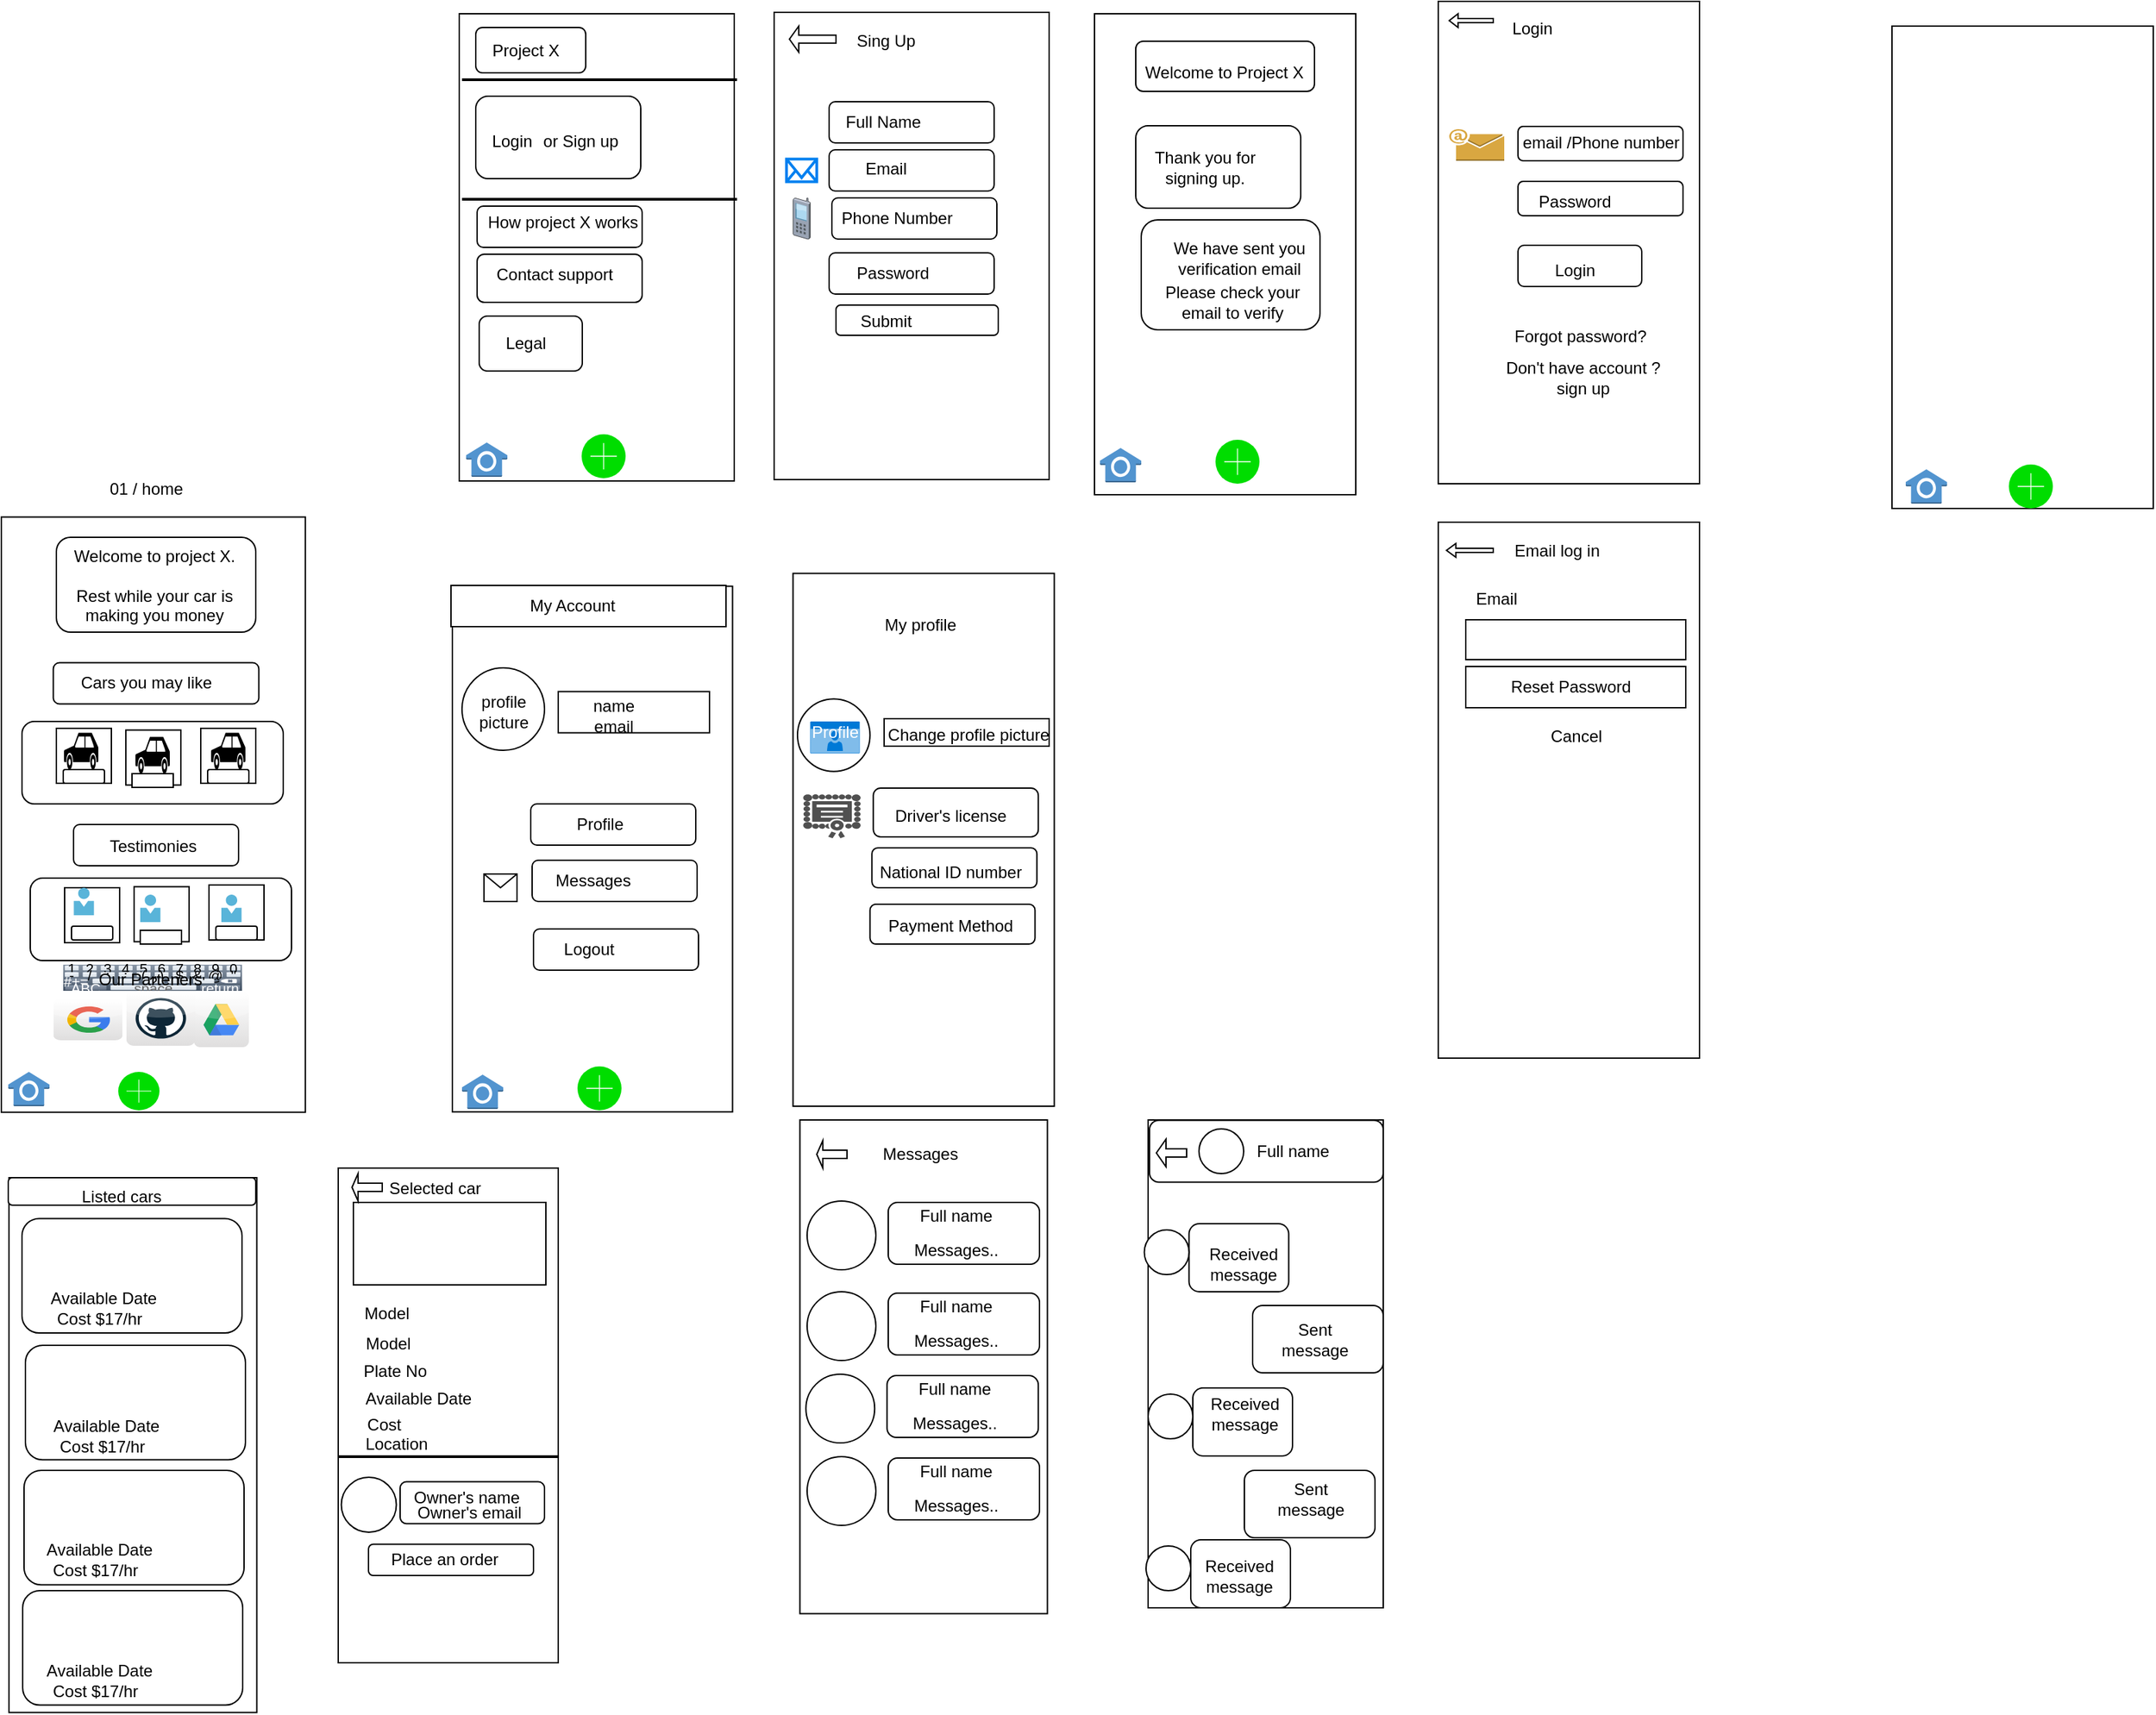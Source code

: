 <mxfile version="14.1.3" type="github" pages="2">
  <diagram id="MiHdG6kOTSJydrFhY64F" name="Page-1">
    <mxGraphModel dx="868" dy="1555" grid="1" gridSize="10" guides="1" tooltips="1" connect="1" arrows="1" fold="1" page="1" pageScale="1" pageWidth="850" pageHeight="1100" math="0" shadow="0">
      <root>
        <mxCell id="0" />
        <mxCell id="1" parent="0" />
        <mxCell id="eK57lRm6cOHZw8kiaRh1-2" value="" style="rounded=0;whiteSpace=wrap;html=1;rotation=90;" parent="1" vertex="1">
          <mxGeometry x="-71.02" y="112.26" width="433.12" height="221.1" as="geometry" />
        </mxCell>
        <mxCell id="eK57lRm6cOHZw8kiaRh1-9" value="" style="rounded=0;whiteSpace=wrap;html=1;rotation=90;" parent="1" vertex="1">
          <mxGeometry x="273.63" y="146" width="382.5" height="203.75" as="geometry" />
        </mxCell>
        <mxCell id="eK57lRm6cOHZw8kiaRh1-11" value="" style="ellipse;whiteSpace=wrap;html=1;aspect=fixed;" parent="1" vertex="1">
          <mxGeometry x="370" y="116" width="60" height="60" as="geometry" />
        </mxCell>
        <mxCell id="eK57lRm6cOHZw8kiaRh1-12" value="" style="rounded=0;whiteSpace=wrap;html=1;" parent="1" vertex="1">
          <mxGeometry x="440" y="133.26" width="110" height="30" as="geometry" />
        </mxCell>
        <mxCell id="eK57lRm6cOHZw8kiaRh1-14" value="&lt;div&gt;name&lt;/div&gt;&lt;div&gt;email&lt;br&gt;&lt;/div&gt;" style="text;html=1;resizable=0;autosize=1;align=center;verticalAlign=middle;points=[];fillColor=none;strokeColor=none;rounded=0;" parent="1" vertex="1">
          <mxGeometry x="455" y="136.26" width="50" height="30" as="geometry" />
        </mxCell>
        <mxCell id="eK57lRm6cOHZw8kiaRh1-15" value="&lt;div&gt;profile&lt;/div&gt;&lt;div&gt;picture&lt;br&gt;&lt;/div&gt;" style="text;html=1;resizable=0;autosize=1;align=center;verticalAlign=middle;points=[];fillColor=none;strokeColor=none;rounded=0;" parent="1" vertex="1">
          <mxGeometry x="375" y="133.26" width="50" height="30" as="geometry" />
        </mxCell>
        <mxCell id="eK57lRm6cOHZw8kiaRh1-19" value="" style="html=1;verticalLabelPosition=bottom;labelBackgroundColor=#ffffff;verticalAlign=top;shadow=0;dashed=0;strokeWidth=2;shape=mxgraph.ios7.misc.add;fillColor=#00dd00;strokeColor=#ffffff;" parent="1" vertex="1">
          <mxGeometry x="454" y="406" width="32" height="32" as="geometry" />
        </mxCell>
        <mxCell id="eK57lRm6cOHZw8kiaRh1-22" value="" style="shape=image;html=1;verticalAlign=top;verticalLabelPosition=bottom;labelBackgroundColor=#ffffff;imageAspect=0;aspect=fixed;image=https://cdn4.iconfinder.com/data/icons/music-ui-solid-24px/24/user_account_profile-2-128.png" parent="1" vertex="1">
          <mxGeometry x="529" y="405" width="32" height="32" as="geometry" />
        </mxCell>
        <mxCell id="eK57lRm6cOHZw8kiaRh1-23" value="" style="shape=image;html=1;verticalAlign=top;verticalLabelPosition=bottom;labelBackgroundColor=#ffffff;imageAspect=0;aspect=fixed;image=https://cdn0.iconfinder.com/data/icons/google-material-design-3-0/48/ic_account_circle_48px-128.png" parent="1" vertex="1">
          <mxGeometry x="380" y="211" width="33" height="33" as="geometry" />
        </mxCell>
        <mxCell id="eK57lRm6cOHZw8kiaRh1-24" value="" style="rounded=1;whiteSpace=wrap;html=1;" parent="1" vertex="1">
          <mxGeometry x="420" y="215" width="120" height="30" as="geometry" />
        </mxCell>
        <mxCell id="eK57lRm6cOHZw8kiaRh1-25" value="" style="shape=message;html=1;whiteSpace=wrap;html=1;outlineConnect=0;" parent="1" vertex="1">
          <mxGeometry x="386" y="266" width="24" height="20" as="geometry" />
        </mxCell>
        <mxCell id="eK57lRm6cOHZw8kiaRh1-27" value="" style="rounded=1;whiteSpace=wrap;html=1;" parent="1" vertex="1">
          <mxGeometry x="421" y="256" width="120" height="30" as="geometry" />
        </mxCell>
        <mxCell id="eK57lRm6cOHZw8kiaRh1-28" value="" style="shape=image;html=1;verticalAlign=top;verticalLabelPosition=bottom;labelBackgroundColor=#ffffff;imageAspect=0;aspect=fixed;image=https://cdn3.iconfinder.com/data/icons/UltimateGnome/128x128/apps/gnome-session-logout.png" parent="1" vertex="1">
          <mxGeometry x="386" y="306" width="30" height="30" as="geometry" />
        </mxCell>
        <mxCell id="eK57lRm6cOHZw8kiaRh1-29" value="" style="rounded=1;whiteSpace=wrap;html=1;" parent="1" vertex="1">
          <mxGeometry x="422" y="306" width="120" height="30" as="geometry" />
        </mxCell>
        <mxCell id="eK57lRm6cOHZw8kiaRh1-30" value="" style="rounded=0;whiteSpace=wrap;html=1;" parent="1" vertex="1">
          <mxGeometry x="362" y="56" width="200" height="30" as="geometry" />
        </mxCell>
        <mxCell id="eK57lRm6cOHZw8kiaRh1-31" value="My Account" style="text;html=1;resizable=0;autosize=1;align=center;verticalAlign=middle;points=[];fillColor=none;strokeColor=none;rounded=0;" parent="1" vertex="1">
          <mxGeometry x="410" y="61" width="80" height="20" as="geometry" />
        </mxCell>
        <mxCell id="eK57lRm6cOHZw8kiaRh1-32" value="Profile" style="text;html=1;resizable=0;autosize=1;align=center;verticalAlign=middle;points=[];fillColor=none;strokeColor=none;rounded=0;" parent="1" vertex="1">
          <mxGeometry x="445" y="220" width="50" height="20" as="geometry" />
        </mxCell>
        <mxCell id="eK57lRm6cOHZw8kiaRh1-33" value="Messages" style="text;html=1;resizable=0;autosize=1;align=center;verticalAlign=middle;points=[];fillColor=none;strokeColor=none;rounded=0;" parent="1" vertex="1">
          <mxGeometry x="430" y="261" width="70" height="20" as="geometry" />
        </mxCell>
        <mxCell id="eK57lRm6cOHZw8kiaRh1-34" value="Logout" style="text;html=1;resizable=0;autosize=1;align=center;verticalAlign=middle;points=[];fillColor=none;strokeColor=none;rounded=0;" parent="1" vertex="1">
          <mxGeometry x="437" y="311" width="50" height="20" as="geometry" />
        </mxCell>
        <mxCell id="eK57lRm6cOHZw8kiaRh1-35" value="" style="outlineConnect=0;dashed=0;verticalLabelPosition=bottom;verticalAlign=top;align=center;html=1;shape=mxgraph.aws3.alexa_smart_home_skill;fillColor=#5294CF;gradientColor=none;" parent="1" vertex="1">
          <mxGeometry x="40" y="410" width="30" height="25" as="geometry" />
        </mxCell>
        <mxCell id="eK57lRm6cOHZw8kiaRh1-36" value="" style="html=1;verticalLabelPosition=bottom;labelBackgroundColor=#ffffff;verticalAlign=top;shadow=0;dashed=0;strokeWidth=2;shape=mxgraph.ios7.misc.add;fillColor=#00dd00;strokeColor=#ffffff;" parent="1" vertex="1">
          <mxGeometry x="120" y="410" width="30" height="28" as="geometry" />
        </mxCell>
        <mxCell id="eK57lRm6cOHZw8kiaRh1-37" value="" style="shape=image;html=1;verticalAlign=top;verticalLabelPosition=bottom;labelBackgroundColor=#ffffff;imageAspect=0;aspect=fixed;image=https://cdn4.iconfinder.com/data/icons/music-ui-solid-24px/24/user_account_profile-2-128.png" parent="1" vertex="1">
          <mxGeometry x="210" y="410" width="30" height="30" as="geometry" />
        </mxCell>
        <mxCell id="eK57lRm6cOHZw8kiaRh1-39" value="" style="rounded=1;whiteSpace=wrap;html=1;" parent="1" vertex="1">
          <mxGeometry x="75" y="21" width="145" height="69" as="geometry" />
        </mxCell>
        <mxCell id="eK57lRm6cOHZw8kiaRh1-40" value="&lt;div&gt;Welcome to project X.&lt;/div&gt;&lt;div&gt;&lt;br&gt;&lt;/div&gt;&lt;div&gt;Rest while your car is &lt;br&gt;&lt;/div&gt;&lt;div&gt;making you money&lt;br&gt;&lt;/div&gt;" style="text;html=1;resizable=0;autosize=1;align=center;verticalAlign=middle;points=[];fillColor=none;strokeColor=none;rounded=0;" parent="1" vertex="1">
          <mxGeometry x="80.54" y="25.5" width="130" height="60" as="geometry" />
        </mxCell>
        <mxCell id="eK57lRm6cOHZw8kiaRh1-41" value="" style="rounded=1;whiteSpace=wrap;html=1;" parent="1" vertex="1">
          <mxGeometry x="72.77" y="112.26" width="149.46" height="30" as="geometry" />
        </mxCell>
        <mxCell id="eK57lRm6cOHZw8kiaRh1-42" value="Cars you may like" style="text;html=1;resizable=0;autosize=1;align=center;verticalAlign=middle;points=[];fillColor=none;strokeColor=none;rounded=0;" parent="1" vertex="1">
          <mxGeometry x="85" y="117.26" width="110" height="20" as="geometry" />
        </mxCell>
        <mxCell id="eK57lRm6cOHZw8kiaRh1-48" value="" style="rounded=1;whiteSpace=wrap;html=1;" parent="1" vertex="1">
          <mxGeometry x="50" y="155" width="190" height="60" as="geometry" />
        </mxCell>
        <mxCell id="eK57lRm6cOHZw8kiaRh1-50" value="" style="whiteSpace=wrap;html=1;aspect=fixed;" parent="1" vertex="1">
          <mxGeometry x="75" y="160" width="40" height="40" as="geometry" />
        </mxCell>
        <mxCell id="eK57lRm6cOHZw8kiaRh1-51" value="" style="whiteSpace=wrap;html=1;aspect=fixed;" parent="1" vertex="1">
          <mxGeometry x="180" y="160" width="40" height="40" as="geometry" />
        </mxCell>
        <mxCell id="eK57lRm6cOHZw8kiaRh1-52" value="" style="whiteSpace=wrap;html=1;aspect=fixed;" parent="1" vertex="1">
          <mxGeometry x="125.54" y="161.26" width="40" height="40" as="geometry" />
        </mxCell>
        <mxCell id="eK57lRm6cOHZw8kiaRh1-53" value="" style="rounded=1;whiteSpace=wrap;html=1;" parent="1" vertex="1">
          <mxGeometry x="87.5" y="230" width="120" height="30" as="geometry" />
        </mxCell>
        <mxCell id="eK57lRm6cOHZw8kiaRh1-54" value="Testimonies" style="text;html=1;resizable=0;autosize=1;align=center;verticalAlign=middle;points=[];fillColor=none;strokeColor=none;rounded=0;" parent="1" vertex="1">
          <mxGeometry x="105" y="236" width="80" height="20" as="geometry" />
        </mxCell>
        <mxCell id="eK57lRm6cOHZw8kiaRh1-55" value="" style="shape=mxgraph.signs.transportation.car_3;html=1;pointerEvents=1;fillColor=#000000;strokeColor=none;verticalLabelPosition=bottom;verticalAlign=top;align=center;" parent="1" vertex="1">
          <mxGeometry x="80.54" y="163.26" width="25" height="26.74" as="geometry" />
        </mxCell>
        <mxCell id="eK57lRm6cOHZw8kiaRh1-56" value="" style="shape=mxgraph.signs.transportation.car_3;html=1;pointerEvents=1;fillColor=#000000;strokeColor=none;verticalLabelPosition=bottom;verticalAlign=top;align=center;" parent="1" vertex="1">
          <mxGeometry x="132.5" y="166.26" width="25" height="26.74" as="geometry" />
        </mxCell>
        <mxCell id="eK57lRm6cOHZw8kiaRh1-57" value="" style="shape=mxgraph.signs.transportation.car_3;html=1;pointerEvents=1;fillColor=#000000;strokeColor=none;verticalLabelPosition=bottom;verticalAlign=top;align=center;" parent="1" vertex="1">
          <mxGeometry x="187.5" y="163.26" width="25" height="26.74" as="geometry" />
        </mxCell>
        <mxCell id="eK57lRm6cOHZw8kiaRh1-58" value="" style="rounded=1;whiteSpace=wrap;html=1;" parent="1" vertex="1">
          <mxGeometry x="80" y="190" width="30" height="10" as="geometry" />
        </mxCell>
        <mxCell id="eK57lRm6cOHZw8kiaRh1-59" value="" style="rounded=1;whiteSpace=wrap;html=1;arcSize=0;" parent="1" vertex="1">
          <mxGeometry x="130" y="193" width="30" height="10" as="geometry" />
        </mxCell>
        <mxCell id="eK57lRm6cOHZw8kiaRh1-60" value="" style="rounded=1;whiteSpace=wrap;html=1;" parent="1" vertex="1">
          <mxGeometry x="185" y="190" width="30" height="10" as="geometry" />
        </mxCell>
        <mxCell id="eK57lRm6cOHZw8kiaRh1-61" value="" style="rounded=1;whiteSpace=wrap;html=1;" parent="1" vertex="1">
          <mxGeometry x="56" y="269" width="190" height="60" as="geometry" />
        </mxCell>
        <mxCell id="eK57lRm6cOHZw8kiaRh1-62" value="" style="whiteSpace=wrap;html=1;aspect=fixed;" parent="1" vertex="1">
          <mxGeometry x="81" y="276" width="40" height="40" as="geometry" />
        </mxCell>
        <mxCell id="eK57lRm6cOHZw8kiaRh1-63" value="" style="whiteSpace=wrap;html=1;aspect=fixed;" parent="1" vertex="1">
          <mxGeometry x="186" y="274" width="40" height="40" as="geometry" />
        </mxCell>
        <mxCell id="eK57lRm6cOHZw8kiaRh1-64" value="" style="whiteSpace=wrap;html=1;aspect=fixed;" parent="1" vertex="1">
          <mxGeometry x="131.54" y="275.26" width="40" height="40" as="geometry" />
        </mxCell>
        <mxCell id="eK57lRm6cOHZw8kiaRh1-68" value="" style="rounded=1;whiteSpace=wrap;html=1;" parent="1" vertex="1">
          <mxGeometry x="86" y="304" width="30" height="10" as="geometry" />
        </mxCell>
        <mxCell id="eK57lRm6cOHZw8kiaRh1-69" value="" style="rounded=1;whiteSpace=wrap;html=1;arcSize=0;" parent="1" vertex="1">
          <mxGeometry x="136" y="307" width="30" height="10" as="geometry" />
        </mxCell>
        <mxCell id="eK57lRm6cOHZw8kiaRh1-70" value="" style="rounded=1;whiteSpace=wrap;html=1;" parent="1" vertex="1">
          <mxGeometry x="191" y="304" width="30" height="10" as="geometry" />
        </mxCell>
        <mxCell id="eK57lRm6cOHZw8kiaRh1-71" value="" style="aspect=fixed;html=1;points=[];align=center;image;fontSize=12;image=img/lib/mscae/Person.svg;" parent="1" vertex="1">
          <mxGeometry x="87.6" y="276" width="14.8" height="20" as="geometry" />
        </mxCell>
        <mxCell id="eK57lRm6cOHZw8kiaRh1-73" value="" style="aspect=fixed;html=1;points=[];align=center;image;fontSize=12;image=img/lib/mscae/Person.svg;" parent="1" vertex="1">
          <mxGeometry x="136" y="281" width="14.8" height="20" as="geometry" />
        </mxCell>
        <mxCell id="eK57lRm6cOHZw8kiaRh1-74" value="" style="aspect=fixed;html=1;points=[];align=center;image;fontSize=12;image=img/lib/mscae/Person.svg;" parent="1" vertex="1">
          <mxGeometry x="195" y="281" width="14.8" height="20" as="geometry" />
        </mxCell>
        <mxCell id="eK57lRm6cOHZw8kiaRh1-75" value="" style="verticalLabelPosition=bottom;verticalAlign=top;html=1;shadow=0;dashed=0;strokeWidth=1;shape=mxgraph.ios.iKeybNumb;" parent="1" vertex="1">
          <mxGeometry x="80" y="332" width="130" height="19" as="geometry" />
        </mxCell>
        <mxCell id="eK57lRm6cOHZw8kiaRh1-76" value="Our Parteners" style="text;html=1;resizable=0;autosize=1;align=center;verticalAlign=middle;points=[];fillColor=none;strokeColor=none;rounded=0;" parent="1" vertex="1">
          <mxGeometry x="98.4" y="333.36" width="90" height="20" as="geometry" />
        </mxCell>
        <mxCell id="eK57lRm6cOHZw8kiaRh1-77" value="" style="dashed=0;outlineConnect=0;html=1;align=center;labelPosition=center;verticalLabelPosition=bottom;verticalAlign=top;shape=mxgraph.webicons.google;gradientColor=#DFDEDE" parent="1" vertex="1">
          <mxGeometry x="73" y="357" width="50" height="30" as="geometry" />
        </mxCell>
        <mxCell id="eK57lRm6cOHZw8kiaRh1-78" value="" style="dashed=0;outlineConnect=0;html=1;align=center;labelPosition=center;verticalLabelPosition=bottom;verticalAlign=top;shape=mxgraph.webicons.google_drive;gradientColor=#DFDEDE" parent="1" vertex="1">
          <mxGeometry x="175" y="352" width="40" height="40" as="geometry" />
        </mxCell>
        <mxCell id="eK57lRm6cOHZw8kiaRh1-79" value="" style="dashed=0;outlineConnect=0;html=1;align=center;labelPosition=center;verticalLabelPosition=bottom;verticalAlign=top;shape=mxgraph.webicons.github;gradientColor=#DFDEDE" parent="1" vertex="1">
          <mxGeometry x="126" y="351" width="50" height="40" as="geometry" />
        </mxCell>
        <mxCell id="eK57lRm6cOHZw8kiaRh1-80" value="" style="outlineConnect=0;dashed=0;verticalLabelPosition=bottom;verticalAlign=top;align=center;html=1;shape=mxgraph.aws3.alexa_smart_home_skill;fillColor=#5294CF;gradientColor=none;" parent="1" vertex="1">
          <mxGeometry x="370" y="412" width="30" height="25" as="geometry" />
        </mxCell>
        <mxCell id="eK57lRm6cOHZw8kiaRh1-81" value="" style="rounded=0;whiteSpace=wrap;html=1;" parent="1" vertex="1">
          <mxGeometry x="368" y="-360" width="200" height="340" as="geometry" />
        </mxCell>
        <mxCell id="eK57lRm6cOHZw8kiaRh1-82" value="" style="html=1;verticalLabelPosition=bottom;labelBackgroundColor=#ffffff;verticalAlign=top;shadow=0;dashed=0;strokeWidth=2;shape=mxgraph.ios7.misc.add;fillColor=#00dd00;strokeColor=#ffffff;" parent="1" vertex="1">
          <mxGeometry x="457" y="-54" width="32" height="32" as="geometry" />
        </mxCell>
        <mxCell id="eK57lRm6cOHZw8kiaRh1-83" value="" style="shape=image;html=1;verticalAlign=top;verticalLabelPosition=bottom;labelBackgroundColor=#ffffff;imageAspect=0;aspect=fixed;image=https://cdn4.iconfinder.com/data/icons/music-ui-solid-24px/24/user_account_profile-2-128.png" parent="1" vertex="1">
          <mxGeometry x="532" y="-55" width="32" height="32" as="geometry" />
        </mxCell>
        <mxCell id="eK57lRm6cOHZw8kiaRh1-84" value="" style="outlineConnect=0;dashed=0;verticalLabelPosition=bottom;verticalAlign=top;align=center;html=1;shape=mxgraph.aws3.alexa_smart_home_skill;fillColor=#5294CF;gradientColor=none;" parent="1" vertex="1">
          <mxGeometry x="373" y="-48" width="30" height="25" as="geometry" />
        </mxCell>
        <mxCell id="eK57lRm6cOHZw8kiaRh1-85" value="" style="rounded=1;whiteSpace=wrap;html=1;" parent="1" vertex="1">
          <mxGeometry x="380" y="-300" width="120" height="60" as="geometry" />
        </mxCell>
        <mxCell id="eK57lRm6cOHZw8kiaRh1-88" value="" style="rounded=0;whiteSpace=wrap;html=1;" parent="1" vertex="1">
          <mxGeometry x="597" y="-361" width="200" height="340" as="geometry" />
        </mxCell>
        <mxCell id="eK57lRm6cOHZw8kiaRh1-94" value="" style="rounded=1;whiteSpace=wrap;html=1;" parent="1" vertex="1">
          <mxGeometry x="637" y="-296" width="120" height="30" as="geometry" />
        </mxCell>
        <mxCell id="eK57lRm6cOHZw8kiaRh1-95" value="" style="rounded=1;whiteSpace=wrap;html=1;" parent="1" vertex="1">
          <mxGeometry x="637" y="-261" width="120" height="30" as="geometry" />
        </mxCell>
        <mxCell id="eK57lRm6cOHZw8kiaRh1-96" value="" style="rounded=1;whiteSpace=wrap;html=1;" parent="1" vertex="1">
          <mxGeometry x="639" y="-226" width="120" height="30" as="geometry" />
        </mxCell>
        <mxCell id="eK57lRm6cOHZw8kiaRh1-97" value="" style="rounded=1;whiteSpace=wrap;html=1;" parent="1" vertex="1">
          <mxGeometry x="637" y="-186" width="120" height="30" as="geometry" />
        </mxCell>
        <mxCell id="eK57lRm6cOHZw8kiaRh1-98" value="" style="shape=image;html=1;verticalAlign=top;verticalLabelPosition=bottom;labelBackgroundColor=#ffffff;imageAspect=0;aspect=fixed;image=https://cdn0.iconfinder.com/data/icons/round-ui-icons/128/tick_red.png" parent="1" vertex="1">
          <mxGeometry x="614" y="-146" width="26" height="26" as="geometry" />
        </mxCell>
        <mxCell id="eK57lRm6cOHZw8kiaRh1-99" value="" style="rounded=1;whiteSpace=wrap;html=1;" parent="1" vertex="1">
          <mxGeometry x="642" y="-148" width="118" height="22" as="geometry" />
        </mxCell>
        <mxCell id="eK57lRm6cOHZw8kiaRh1-100" value="" style="shape=image;html=1;verticalAlign=top;verticalLabelPosition=bottom;labelBackgroundColor=#ffffff;imageAspect=0;aspect=fixed;image=https://cdn0.iconfinder.com/data/icons/simpline-mix/64/simpline_27-128.png" parent="1" vertex="1">
          <mxGeometry x="602" y="-296" width="30" height="30" as="geometry" />
        </mxCell>
        <mxCell id="eK57lRm6cOHZw8kiaRh1-101" value="" style="html=1;verticalLabelPosition=bottom;align=center;labelBackgroundColor=#ffffff;verticalAlign=top;strokeWidth=2;strokeColor=#0080F0;shadow=0;dashed=0;shape=mxgraph.ios7.icons.mail;" parent="1" vertex="1">
          <mxGeometry x="606" y="-254.25" width="22" height="16.5" as="geometry" />
        </mxCell>
        <mxCell id="eK57lRm6cOHZw8kiaRh1-102" value="" style="verticalLabelPosition=bottom;aspect=fixed;html=1;verticalAlign=top;strokeColor=none;align=center;outlineConnect=0;shape=mxgraph.citrix.cell_phone;" parent="1" vertex="1">
          <mxGeometry x="610.75" y="-226" width="12.5" height="30" as="geometry" />
        </mxCell>
        <mxCell id="eK57lRm6cOHZw8kiaRh1-103" value="" style="shape=image;html=1;verticalAlign=top;verticalLabelPosition=bottom;labelBackgroundColor=#ffffff;imageAspect=0;aspect=fixed;image=https://cdn3.iconfinder.com/data/icons/linecons-free-vector-icons-pack/32/lock-128.png" parent="1" vertex="1">
          <mxGeometry x="606" y="-186" width="30" height="30" as="geometry" />
        </mxCell>
        <mxCell id="eK57lRm6cOHZw8kiaRh1-104" value="Full Name" style="text;html=1;resizable=0;autosize=1;align=center;verticalAlign=middle;points=[];fillColor=none;strokeColor=none;rounded=0;" parent="1" vertex="1">
          <mxGeometry x="641.13" y="-291" width="70" height="20" as="geometry" />
        </mxCell>
        <mxCell id="eK57lRm6cOHZw8kiaRh1-105" value="Email" style="text;html=1;resizable=0;autosize=1;align=center;verticalAlign=middle;points=[];fillColor=none;strokeColor=none;rounded=0;" parent="1" vertex="1">
          <mxGeometry x="653.13" y="-256.75" width="50" height="20" as="geometry" />
        </mxCell>
        <mxCell id="eK57lRm6cOHZw8kiaRh1-106" value="Phone Number" style="text;html=1;resizable=0;autosize=1;align=center;verticalAlign=middle;points=[];fillColor=none;strokeColor=none;rounded=0;" parent="1" vertex="1">
          <mxGeometry x="636" y="-221" width="100" height="20" as="geometry" />
        </mxCell>
        <mxCell id="eK57lRm6cOHZw8kiaRh1-107" value="Password" style="text;html=1;resizable=0;autosize=1;align=center;verticalAlign=middle;points=[];fillColor=none;strokeColor=none;rounded=0;" parent="1" vertex="1">
          <mxGeometry x="648" y="-181" width="70" height="20" as="geometry" />
        </mxCell>
        <mxCell id="eK57lRm6cOHZw8kiaRh1-108" value="Submit" style="text;html=1;resizable=0;autosize=1;align=center;verticalAlign=middle;points=[];fillColor=none;strokeColor=none;rounded=0;" parent="1" vertex="1">
          <mxGeometry x="653.13" y="-146" width="50" height="20" as="geometry" />
        </mxCell>
        <mxCell id="eK57lRm6cOHZw8kiaRh1-110" value="" style="rounded=1;whiteSpace=wrap;html=1;" parent="1" vertex="1">
          <mxGeometry x="380" y="-350" width="80" height="33" as="geometry" />
        </mxCell>
        <mxCell id="eK57lRm6cOHZw8kiaRh1-115" value="" style="line;strokeWidth=2;html=1;" parent="1" vertex="1">
          <mxGeometry x="370" y="-317" width="200" height="10" as="geometry" />
        </mxCell>
        <mxCell id="eK57lRm6cOHZw8kiaRh1-116" value="Project X" style="text;html=1;resizable=0;autosize=1;align=center;verticalAlign=middle;points=[];fillColor=none;strokeColor=none;rounded=0;" parent="1" vertex="1">
          <mxGeometry x="386" y="-343.5" width="60" height="20" as="geometry" />
        </mxCell>
        <mxCell id="eK57lRm6cOHZw8kiaRh1-117" value="" style="line;strokeWidth=2;html=1;" parent="1" vertex="1">
          <mxGeometry x="370" y="-230" width="200" height="10" as="geometry" />
        </mxCell>
        <mxCell id="eK57lRm6cOHZw8kiaRh1-118" value="Login" style="text;html=1;resizable=0;autosize=1;align=center;verticalAlign=middle;points=[];fillColor=none;strokeColor=none;rounded=0;" parent="1" vertex="1">
          <mxGeometry x="381" y="-277" width="50" height="20" as="geometry" />
        </mxCell>
        <mxCell id="eK57lRm6cOHZw8kiaRh1-119" value="or Sign up" style="text;html=1;resizable=0;autosize=1;align=center;verticalAlign=middle;points=[];fillColor=none;strokeColor=none;rounded=0;" parent="1" vertex="1">
          <mxGeometry x="421" y="-277" width="70" height="20" as="geometry" />
        </mxCell>
        <mxCell id="eK57lRm6cOHZw8kiaRh1-121" value="" style="rounded=1;whiteSpace=wrap;html=1;" parent="1" vertex="1">
          <mxGeometry x="381" y="-220" width="120" height="30" as="geometry" />
        </mxCell>
        <mxCell id="eK57lRm6cOHZw8kiaRh1-122" value="" style="rounded=1;whiteSpace=wrap;html=1;" parent="1" vertex="1">
          <mxGeometry x="381" y="-185" width="120" height="35" as="geometry" />
        </mxCell>
        <mxCell id="eK57lRm6cOHZw8kiaRh1-123" value="" style="rounded=1;whiteSpace=wrap;html=1;" parent="1" vertex="1">
          <mxGeometry x="382.5" y="-140" width="75" height="40" as="geometry" />
        </mxCell>
        <mxCell id="eK57lRm6cOHZw8kiaRh1-124" value="How project X works" style="text;html=1;resizable=0;autosize=1;align=center;verticalAlign=middle;points=[];fillColor=none;strokeColor=none;rounded=0;" parent="1" vertex="1">
          <mxGeometry x="378" y="-218.25" width="130" height="20" as="geometry" />
        </mxCell>
        <mxCell id="eK57lRm6cOHZw8kiaRh1-125" value="Contact support" style="text;html=1;resizable=0;autosize=1;align=center;verticalAlign=middle;points=[];fillColor=none;strokeColor=none;rounded=0;" parent="1" vertex="1">
          <mxGeometry x="387" y="-179.75" width="100" height="20" as="geometry" />
        </mxCell>
        <mxCell id="eK57lRm6cOHZw8kiaRh1-126" value="Legal" style="text;html=1;resizable=0;autosize=1;align=center;verticalAlign=middle;points=[];fillColor=none;strokeColor=none;rounded=0;" parent="1" vertex="1">
          <mxGeometry x="391" y="-130" width="50" height="20" as="geometry" />
        </mxCell>
        <mxCell id="eK57lRm6cOHZw8kiaRh1-128" value="01 / home" style="text;html=1;resizable=0;autosize=1;align=center;verticalAlign=middle;points=[];fillColor=none;strokeColor=none;rounded=0;" parent="1" vertex="1">
          <mxGeometry x="105" y="-24" width="70" height="20" as="geometry" />
        </mxCell>
        <mxCell id="eK57lRm6cOHZw8kiaRh1-130" value="" style="rounded=0;whiteSpace=wrap;html=1;" parent="1" vertex="1">
          <mxGeometry x="830" y="-360" width="190" height="350" as="geometry" />
        </mxCell>
        <mxCell id="eK57lRm6cOHZw8kiaRh1-131" value="" style="rounded=1;whiteSpace=wrap;html=1;" parent="1" vertex="1">
          <mxGeometry x="860" y="-278.5" width="120" height="60" as="geometry" />
        </mxCell>
        <mxCell id="eK57lRm6cOHZw8kiaRh1-132" value="&lt;div&gt;Thank you for &lt;br&gt;&lt;/div&gt;&lt;div&gt;signing up.&lt;br&gt;&lt;/div&gt;" style="text;html=1;resizable=0;autosize=1;align=center;verticalAlign=middle;points=[];fillColor=none;strokeColor=none;rounded=0;" parent="1" vertex="1">
          <mxGeometry x="865" y="-263.5" width="90" height="30" as="geometry" />
        </mxCell>
        <mxCell id="eK57lRm6cOHZw8kiaRh1-133" value="" style="rounded=1;whiteSpace=wrap;html=1;" parent="1" vertex="1">
          <mxGeometry x="860" y="-340" width="130" height="36.5" as="geometry" />
        </mxCell>
        <mxCell id="eK57lRm6cOHZw8kiaRh1-134" value="Welcome to Project X" style="text;html=1;resizable=0;autosize=1;align=center;verticalAlign=middle;points=[];fillColor=none;strokeColor=none;rounded=0;" parent="1" vertex="1">
          <mxGeometry x="859" y="-327" width="130" height="20" as="geometry" />
        </mxCell>
        <mxCell id="eK57lRm6cOHZw8kiaRh1-136" value="" style="rounded=1;whiteSpace=wrap;html=1;" parent="1" vertex="1">
          <mxGeometry x="864" y="-210" width="130" height="80" as="geometry" />
        </mxCell>
        <mxCell id="eK57lRm6cOHZw8kiaRh1-137" value="&lt;div&gt;We have sent you&lt;/div&gt;&lt;div&gt; verification email&lt;br&gt;&lt;/div&gt;" style="text;html=1;resizable=0;autosize=1;align=center;verticalAlign=middle;points=[];fillColor=none;strokeColor=none;rounded=0;" parent="1" vertex="1">
          <mxGeometry x="880" y="-197.37" width="110" height="30" as="geometry" />
        </mxCell>
        <mxCell id="eK57lRm6cOHZw8kiaRh1-138" value="&lt;div&gt;Please check your&lt;/div&gt;&lt;div&gt;email to verify&lt;br&gt;&lt;/div&gt;" style="text;html=1;resizable=0;autosize=1;align=center;verticalAlign=middle;points=[];fillColor=none;strokeColor=none;rounded=0;" parent="1" vertex="1">
          <mxGeometry x="870" y="-165" width="120" height="30" as="geometry" />
        </mxCell>
        <mxCell id="eK57lRm6cOHZw8kiaRh1-142" value="" style="html=1;verticalLabelPosition=bottom;labelBackgroundColor=#ffffff;verticalAlign=top;shadow=0;dashed=0;strokeWidth=2;shape=mxgraph.ios7.misc.add;fillColor=#00dd00;strokeColor=#ffffff;" parent="1" vertex="1">
          <mxGeometry x="918" y="-50" width="32" height="32" as="geometry" />
        </mxCell>
        <mxCell id="eK57lRm6cOHZw8kiaRh1-143" value="" style="shape=image;html=1;verticalAlign=top;verticalLabelPosition=bottom;labelBackgroundColor=#ffffff;imageAspect=0;aspect=fixed;image=https://cdn4.iconfinder.com/data/icons/music-ui-solid-24px/24/user_account_profile-2-128.png" parent="1" vertex="1">
          <mxGeometry x="993" y="-51" width="32" height="32" as="geometry" />
        </mxCell>
        <mxCell id="eK57lRm6cOHZw8kiaRh1-144" value="" style="outlineConnect=0;dashed=0;verticalLabelPosition=bottom;verticalAlign=top;align=center;html=1;shape=mxgraph.aws3.alexa_smart_home_skill;fillColor=#5294CF;gradientColor=none;" parent="1" vertex="1">
          <mxGeometry x="834" y="-44" width="30" height="25" as="geometry" />
        </mxCell>
        <mxCell id="eK57lRm6cOHZw8kiaRh1-145" value="" style="rounded=0;whiteSpace=wrap;html=1;" parent="1" vertex="1">
          <mxGeometry x="1080" y="-369" width="190" height="351" as="geometry" />
        </mxCell>
        <mxCell id="A1K-e-4f5EI_yNt_a3OU-2" value="" style="rounded=0;whiteSpace=wrap;html=1;" vertex="1" parent="1">
          <mxGeometry x="1410" y="-351" width="190" height="351" as="geometry" />
        </mxCell>
        <mxCell id="A1K-e-4f5EI_yNt_a3OU-3" value="" style="html=1;verticalLabelPosition=bottom;labelBackgroundColor=#ffffff;verticalAlign=top;shadow=0;dashed=0;strokeWidth=2;shape=mxgraph.ios7.misc.add;fillColor=#00dd00;strokeColor=#ffffff;" vertex="1" parent="1">
          <mxGeometry x="1495" y="-32" width="32" height="32" as="geometry" />
        </mxCell>
        <mxCell id="A1K-e-4f5EI_yNt_a3OU-4" value="" style="shape=image;html=1;verticalAlign=top;verticalLabelPosition=bottom;labelBackgroundColor=#ffffff;imageAspect=0;aspect=fixed;image=https://cdn4.iconfinder.com/data/icons/music-ui-solid-24px/24/user_account_profile-2-128.png" vertex="1" parent="1">
          <mxGeometry x="1568" y="-32" width="32" height="32" as="geometry" />
        </mxCell>
        <mxCell id="A1K-e-4f5EI_yNt_a3OU-5" value="" style="outlineConnect=0;dashed=0;verticalLabelPosition=bottom;verticalAlign=top;align=center;html=1;shape=mxgraph.aws3.alexa_smart_home_skill;fillColor=#5294CF;gradientColor=none;" vertex="1" parent="1">
          <mxGeometry x="1420" y="-28.5" width="30" height="25" as="geometry" />
        </mxCell>
        <mxCell id="A1K-e-4f5EI_yNt_a3OU-8" value="" style="outlineConnect=0;dashed=0;verticalLabelPosition=bottom;verticalAlign=top;align=center;html=1;shape=mxgraph.aws3.email;fillColor=#D9A741;gradientColor=none;" vertex="1" parent="1">
          <mxGeometry x="1088" y="-276" width="40" height="23" as="geometry" />
        </mxCell>
        <mxCell id="A1K-e-4f5EI_yNt_a3OU-9" value="" style="rounded=1;whiteSpace=wrap;html=1;" vertex="1" parent="1">
          <mxGeometry x="1138" y="-278" width="120" height="25" as="geometry" />
        </mxCell>
        <mxCell id="A1K-e-4f5EI_yNt_a3OU-10" value="email /Phone number" style="text;html=1;resizable=0;autosize=1;align=center;verticalAlign=middle;points=[];fillColor=none;strokeColor=none;rounded=0;" vertex="1" parent="1">
          <mxGeometry x="1133" y="-276" width="130" height="20" as="geometry" />
        </mxCell>
        <mxCell id="A1K-e-4f5EI_yNt_a3OU-11" value="" style="shape=image;html=1;verticalAlign=top;verticalLabelPosition=bottom;labelBackgroundColor=#ffffff;imageAspect=0;aspect=fixed;image=https://cdn4.iconfinder.com/data/icons/basic-user-interface-elements/700/key-lock-unlock-clef-128.png" vertex="1" parent="1">
          <mxGeometry x="1095" y="-239.25" width="36.25" height="36.25" as="geometry" />
        </mxCell>
        <mxCell id="A1K-e-4f5EI_yNt_a3OU-12" value="" style="rounded=1;whiteSpace=wrap;html=1;" vertex="1" parent="1">
          <mxGeometry x="1138" y="-238" width="120" height="25" as="geometry" />
        </mxCell>
        <mxCell id="A1K-e-4f5EI_yNt_a3OU-13" value="Password" style="text;html=1;resizable=0;autosize=1;align=center;verticalAlign=middle;points=[];fillColor=none;strokeColor=none;rounded=0;" vertex="1" parent="1">
          <mxGeometry x="1144" y="-233" width="70" height="20" as="geometry" />
        </mxCell>
        <mxCell id="A1K-e-4f5EI_yNt_a3OU-14" value="" style="shape=image;html=1;verticalAlign=top;verticalLabelPosition=bottom;labelBackgroundColor=#ffffff;imageAspect=0;aspect=fixed;image=https://cdn4.iconfinder.com/data/icons/hodgepodge-free/32/login_account_enter_door-128.png" vertex="1" parent="1">
          <mxGeometry x="1103" y="-189" width="30" height="30" as="geometry" />
        </mxCell>
        <mxCell id="A1K-e-4f5EI_yNt_a3OU-15" value="" style="rounded=1;whiteSpace=wrap;html=1;" vertex="1" parent="1">
          <mxGeometry x="1138" y="-191.5" width="90" height="30" as="geometry" />
        </mxCell>
        <mxCell id="A1K-e-4f5EI_yNt_a3OU-16" value="Login" style="text;html=1;resizable=0;autosize=1;align=center;verticalAlign=middle;points=[];fillColor=none;strokeColor=none;rounded=0;" vertex="1" parent="1">
          <mxGeometry x="1154" y="-183" width="50" height="20" as="geometry" />
        </mxCell>
        <mxCell id="A1K-e-4f5EI_yNt_a3OU-21" value="&lt;div&gt;Don&#39;t have account ?&lt;/div&gt;&lt;div&gt;sign up &lt;br&gt;&lt;/div&gt;" style="text;html=1;resizable=0;autosize=1;align=center;verticalAlign=middle;points=[];fillColor=none;strokeColor=none;rounded=0;" vertex="1" parent="1">
          <mxGeometry x="1120" y="-110" width="130" height="30" as="geometry" />
        </mxCell>
        <mxCell id="A1K-e-4f5EI_yNt_a3OU-25" value="Forgot password?" style="text;html=1;resizable=0;autosize=1;align=center;verticalAlign=middle;points=[];fillColor=none;strokeColor=none;rounded=0;" vertex="1" parent="1">
          <mxGeometry x="1128" y="-135" width="110" height="20" as="geometry" />
        </mxCell>
        <mxCell id="A1K-e-4f5EI_yNt_a3OU-26" value="" style="rounded=0;whiteSpace=wrap;html=1;" vertex="1" parent="1">
          <mxGeometry x="1080" y="10" width="190" height="390" as="geometry" />
        </mxCell>
        <mxCell id="A1K-e-4f5EI_yNt_a3OU-29" value="" style="shape=singleArrow;direction=west;whiteSpace=wrap;html=1;" vertex="1" parent="1">
          <mxGeometry x="1086" y="25.5" width="34" height="10" as="geometry" />
        </mxCell>
        <mxCell id="A1K-e-4f5EI_yNt_a3OU-30" value="Email log in" style="text;html=1;resizable=0;autosize=1;align=center;verticalAlign=middle;points=[];fillColor=none;strokeColor=none;rounded=0;" vertex="1" parent="1">
          <mxGeometry x="1126" y="21" width="80" height="20" as="geometry" />
        </mxCell>
        <mxCell id="A1K-e-4f5EI_yNt_a3OU-33" value="" style="rounded=0;whiteSpace=wrap;html=1;" vertex="1" parent="1">
          <mxGeometry x="1100" y="81" width="160" height="29" as="geometry" />
        </mxCell>
        <mxCell id="A1K-e-4f5EI_yNt_a3OU-34" value="Email" style="text;html=1;resizable=0;autosize=1;align=center;verticalAlign=middle;points=[];fillColor=none;strokeColor=none;rounded=0;" vertex="1" parent="1">
          <mxGeometry x="1097" y="56" width="50" height="20" as="geometry" />
        </mxCell>
        <mxCell id="A1K-e-4f5EI_yNt_a3OU-35" value="" style="rounded=0;whiteSpace=wrap;html=1;" vertex="1" parent="1">
          <mxGeometry x="1100" y="115" width="160" height="30" as="geometry" />
        </mxCell>
        <mxCell id="A1K-e-4f5EI_yNt_a3OU-36" value="Reset Password" style="text;html=1;resizable=0;autosize=1;align=center;verticalAlign=middle;points=[];fillColor=none;strokeColor=none;rounded=0;" vertex="1" parent="1">
          <mxGeometry x="1126" y="120" width="100" height="20" as="geometry" />
        </mxCell>
        <mxCell id="A1K-e-4f5EI_yNt_a3OU-37" value="Cancel" style="text;html=1;resizable=0;autosize=1;align=center;verticalAlign=middle;points=[];fillColor=none;strokeColor=none;rounded=0;" vertex="1" parent="1">
          <mxGeometry x="1155" y="156" width="50" height="20" as="geometry" />
        </mxCell>
        <mxCell id="A1K-e-4f5EI_yNt_a3OU-38" value="" style="shape=singleArrow;direction=west;whiteSpace=wrap;html=1;" vertex="1" parent="1">
          <mxGeometry x="608.13" y="-351" width="33.87" height="19" as="geometry" />
        </mxCell>
        <mxCell id="A1K-e-4f5EI_yNt_a3OU-39" value="Sing Up" style="text;html=1;resizable=0;autosize=1;align=center;verticalAlign=middle;points=[];fillColor=none;strokeColor=none;rounded=0;" vertex="1" parent="1">
          <mxGeometry x="648.13" y="-350" width="60" height="20" as="geometry" />
        </mxCell>
        <mxCell id="A1K-e-4f5EI_yNt_a3OU-40" value="" style="shape=singleArrow;direction=west;whiteSpace=wrap;html=1;" vertex="1" parent="1">
          <mxGeometry x="1088" y="-360" width="32" height="10" as="geometry" />
        </mxCell>
        <mxCell id="A1K-e-4f5EI_yNt_a3OU-41" value="Login" style="text;html=1;resizable=0;autosize=1;align=center;verticalAlign=middle;points=[];fillColor=none;strokeColor=none;rounded=0;" vertex="1" parent="1">
          <mxGeometry x="1123" y="-359" width="50" height="20" as="geometry" />
        </mxCell>
        <mxCell id="h3fzxitgOms8EluJgjch-1" value="" style="rounded=0;whiteSpace=wrap;html=1;" vertex="1" parent="1">
          <mxGeometry x="610.75" y="47.26" width="190" height="387.74" as="geometry" />
        </mxCell>
        <mxCell id="h3fzxitgOms8EluJgjch-3" value="My profile" style="text;html=1;resizable=0;autosize=1;align=center;verticalAlign=middle;points=[];fillColor=none;strokeColor=none;rounded=0;" vertex="1" parent="1">
          <mxGeometry x="668.13" y="75" width="70" height="20" as="geometry" />
        </mxCell>
        <mxCell id="h3fzxitgOms8EluJgjch-6" value="" style="rounded=0;whiteSpace=wrap;html=1;" vertex="1" parent="1">
          <mxGeometry x="677" y="153" width="120" height="20" as="geometry" />
        </mxCell>
        <mxCell id="h3fzxitgOms8EluJgjch-7" value="Change profile picture" style="text;html=1;resizable=0;autosize=1;align=center;verticalAlign=middle;points=[];fillColor=none;strokeColor=none;rounded=0;" vertex="1" parent="1">
          <mxGeometry x="668.13" y="155" width="140" height="20" as="geometry" />
        </mxCell>
        <mxCell id="h3fzxitgOms8EluJgjch-9" value="" style="ellipse;whiteSpace=wrap;html=1;aspect=fixed;" vertex="1" parent="1">
          <mxGeometry x="614" y="138.63" width="52.74" height="52.74" as="geometry" />
        </mxCell>
        <mxCell id="h3fzxitgOms8EluJgjch-10" value="Profile" style="html=1;strokeColor=none;fillColor=#0079D6;labelPosition=center;verticalLabelPosition=middle;verticalAlign=top;align=center;fontSize=12;outlineConnect=0;spacingTop=-6;fontColor=#FFFFFF;shape=mxgraph.sitemap.profile;" vertex="1" parent="1">
          <mxGeometry x="623.25" y="155" width="36" height="23.26" as="geometry" />
        </mxCell>
        <mxCell id="h3fzxitgOms8EluJgjch-11" value="" style="pointerEvents=1;shadow=0;dashed=0;html=1;strokeColor=none;labelPosition=center;verticalLabelPosition=bottom;verticalAlign=top;align=center;fillColor=#505050;shape=mxgraph.mscae.intune.inventory_license" vertex="1" parent="1">
          <mxGeometry x="618.13" y="208" width="41.87" height="32" as="geometry" />
        </mxCell>
        <mxCell id="h3fzxitgOms8EluJgjch-12" value="" style="rounded=1;whiteSpace=wrap;html=1;" vertex="1" parent="1">
          <mxGeometry x="669.13" y="203.5" width="120" height="35.5" as="geometry" />
        </mxCell>
        <mxCell id="h3fzxitgOms8EluJgjch-13" value="Driver&#39;s license" style="text;html=1;resizable=0;autosize=1;align=center;verticalAlign=middle;points=[];fillColor=none;strokeColor=none;rounded=0;" vertex="1" parent="1">
          <mxGeometry x="675" y="214" width="100" height="20" as="geometry" />
        </mxCell>
        <mxCell id="h3fzxitgOms8EluJgjch-14" value="" style="shape=image;html=1;verticalAlign=top;verticalLabelPosition=bottom;labelBackgroundColor=#ffffff;imageAspect=0;aspect=fixed;image=https://cdn2.iconfinder.com/data/icons/viiva-business/32/identification-128.png" vertex="1" parent="1">
          <mxGeometry x="618.13" y="246" width="40" height="40" as="geometry" />
        </mxCell>
        <mxCell id="h3fzxitgOms8EluJgjch-15" value="" style="rounded=1;whiteSpace=wrap;html=1;" vertex="1" parent="1">
          <mxGeometry x="668.13" y="247" width="120" height="29" as="geometry" />
        </mxCell>
        <mxCell id="h3fzxitgOms8EluJgjch-16" value="National ID number" style="text;html=1;resizable=0;autosize=1;align=center;verticalAlign=middle;points=[];fillColor=none;strokeColor=none;rounded=0;" vertex="1" parent="1">
          <mxGeometry x="665" y="255.26" width="120" height="20" as="geometry" />
        </mxCell>
        <mxCell id="h3fzxitgOms8EluJgjch-20" value="" style="shape=image;html=1;verticalAlign=top;verticalLabelPosition=bottom;labelBackgroundColor=#ffffff;imageAspect=0;aspect=fixed;image=https://cdn0.iconfinder.com/data/icons/simpline-mix/64/simpline_37-128.png" vertex="1" parent="1">
          <mxGeometry x="619.13" y="281" width="39" height="39" as="geometry" />
        </mxCell>
        <mxCell id="h3fzxitgOms8EluJgjch-22" value="" style="rounded=1;whiteSpace=wrap;html=1;" vertex="1" parent="1">
          <mxGeometry x="666.74" y="288" width="120" height="29" as="geometry" />
        </mxCell>
        <mxCell id="h3fzxitgOms8EluJgjch-23" value="Payment Method" style="text;html=1;resizable=0;autosize=1;align=center;verticalAlign=middle;points=[];fillColor=none;strokeColor=none;rounded=0;" vertex="1" parent="1">
          <mxGeometry x="670" y="294" width="110" height="20" as="geometry" />
        </mxCell>
        <mxCell id="h3fzxitgOms8EluJgjch-24" value="" style="rounded=0;whiteSpace=wrap;html=1;rotation=90;" vertex="1" parent="1">
          <mxGeometry x="526.13" y="534.63" width="359.25" height="180" as="geometry" />
        </mxCell>
        <mxCell id="h3fzxitgOms8EluJgjch-25" value="Messages" style="text;html=1;resizable=0;autosize=1;align=center;verticalAlign=middle;points=[];fillColor=none;strokeColor=none;rounded=0;" vertex="1" parent="1">
          <mxGeometry x="668.13" y="460" width="70" height="20" as="geometry" />
        </mxCell>
        <mxCell id="h3fzxitgOms8EluJgjch-26" value="" style="ellipse;whiteSpace=wrap;html=1;aspect=fixed;" vertex="1" parent="1">
          <mxGeometry x="621" y="504" width="50" height="50" as="geometry" />
        </mxCell>
        <mxCell id="h3fzxitgOms8EluJgjch-27" value="" style="rounded=1;whiteSpace=wrap;html=1;" vertex="1" parent="1">
          <mxGeometry x="680" y="505" width="110" height="45" as="geometry" />
        </mxCell>
        <mxCell id="h3fzxitgOms8EluJgjch-28" value="" style="shape=image;html=1;verticalAlign=top;verticalLabelPosition=bottom;labelBackgroundColor=#ffffff;imageAspect=0;aspect=fixed;image=https://cdn4.iconfinder.com/data/icons/glyphs/24/icons_pic-128.png" vertex="1" parent="1">
          <mxGeometry x="630" y="514" width="30" height="30" as="geometry" />
        </mxCell>
        <mxCell id="h3fzxitgOms8EluJgjch-29" value="Full name" style="text;html=1;resizable=0;autosize=1;align=center;verticalAlign=middle;points=[];fillColor=none;strokeColor=none;rounded=0;" vertex="1" parent="1">
          <mxGeometry x="694.13" y="505" width="70" height="20" as="geometry" />
        </mxCell>
        <mxCell id="h3fzxitgOms8EluJgjch-30" value="Messages.." style="text;html=1;resizable=0;autosize=1;align=center;verticalAlign=middle;points=[];fillColor=none;strokeColor=none;rounded=0;" vertex="1" parent="1">
          <mxGeometry x="689.13" y="530" width="80" height="20" as="geometry" />
        </mxCell>
        <mxCell id="h3fzxitgOms8EluJgjch-31" value="" style="ellipse;whiteSpace=wrap;html=1;aspect=fixed;" vertex="1" parent="1">
          <mxGeometry x="621" y="570" width="50" height="50" as="geometry" />
        </mxCell>
        <mxCell id="h3fzxitgOms8EluJgjch-32" value="" style="rounded=1;whiteSpace=wrap;html=1;" vertex="1" parent="1">
          <mxGeometry x="680" y="571" width="110" height="45" as="geometry" />
        </mxCell>
        <mxCell id="h3fzxitgOms8EluJgjch-33" value="" style="shape=image;html=1;verticalAlign=top;verticalLabelPosition=bottom;labelBackgroundColor=#ffffff;imageAspect=0;aspect=fixed;image=https://cdn4.iconfinder.com/data/icons/glyphs/24/icons_pic-128.png" vertex="1" parent="1">
          <mxGeometry x="630" y="580" width="30" height="30" as="geometry" />
        </mxCell>
        <mxCell id="h3fzxitgOms8EluJgjch-34" value="Full name" style="text;html=1;resizable=0;autosize=1;align=center;verticalAlign=middle;points=[];fillColor=none;strokeColor=none;rounded=0;" vertex="1" parent="1">
          <mxGeometry x="694.13" y="571" width="70" height="20" as="geometry" />
        </mxCell>
        <mxCell id="h3fzxitgOms8EluJgjch-35" value="Messages.." style="text;html=1;resizable=0;autosize=1;align=center;verticalAlign=middle;points=[];fillColor=none;strokeColor=none;rounded=0;" vertex="1" parent="1">
          <mxGeometry x="689.13" y="596" width="80" height="20" as="geometry" />
        </mxCell>
        <mxCell id="h3fzxitgOms8EluJgjch-36" value="" style="ellipse;whiteSpace=wrap;html=1;aspect=fixed;" vertex="1" parent="1">
          <mxGeometry x="620.13" y="630" width="50" height="50" as="geometry" />
        </mxCell>
        <mxCell id="h3fzxitgOms8EluJgjch-37" value="" style="rounded=1;whiteSpace=wrap;html=1;" vertex="1" parent="1">
          <mxGeometry x="679.13" y="631" width="110" height="45" as="geometry" />
        </mxCell>
        <mxCell id="h3fzxitgOms8EluJgjch-38" value="" style="shape=image;html=1;verticalAlign=top;verticalLabelPosition=bottom;labelBackgroundColor=#ffffff;imageAspect=0;aspect=fixed;image=https://cdn4.iconfinder.com/data/icons/glyphs/24/icons_pic-128.png" vertex="1" parent="1">
          <mxGeometry x="629.13" y="640" width="30" height="30" as="geometry" />
        </mxCell>
        <mxCell id="h3fzxitgOms8EluJgjch-39" value="Full name" style="text;html=1;resizable=0;autosize=1;align=center;verticalAlign=middle;points=[];fillColor=none;strokeColor=none;rounded=0;" vertex="1" parent="1">
          <mxGeometry x="693.26" y="631" width="70" height="20" as="geometry" />
        </mxCell>
        <mxCell id="h3fzxitgOms8EluJgjch-40" value="Messages.." style="text;html=1;resizable=0;autosize=1;align=center;verticalAlign=middle;points=[];fillColor=none;strokeColor=none;rounded=0;" vertex="1" parent="1">
          <mxGeometry x="688.26" y="656" width="80" height="20" as="geometry" />
        </mxCell>
        <mxCell id="h3fzxitgOms8EluJgjch-41" value="" style="ellipse;whiteSpace=wrap;html=1;aspect=fixed;" vertex="1" parent="1">
          <mxGeometry x="621" y="690" width="50" height="50" as="geometry" />
        </mxCell>
        <mxCell id="h3fzxitgOms8EluJgjch-42" value="" style="rounded=1;whiteSpace=wrap;html=1;" vertex="1" parent="1">
          <mxGeometry x="680" y="691" width="110" height="45" as="geometry" />
        </mxCell>
        <mxCell id="h3fzxitgOms8EluJgjch-43" value="" style="shape=image;html=1;verticalAlign=top;verticalLabelPosition=bottom;labelBackgroundColor=#ffffff;imageAspect=0;aspect=fixed;image=https://cdn4.iconfinder.com/data/icons/glyphs/24/icons_pic-128.png" vertex="1" parent="1">
          <mxGeometry x="630" y="700" width="30" height="30" as="geometry" />
        </mxCell>
        <mxCell id="h3fzxitgOms8EluJgjch-44" value="Full name" style="text;html=1;resizable=0;autosize=1;align=center;verticalAlign=middle;points=[];fillColor=none;strokeColor=none;rounded=0;" vertex="1" parent="1">
          <mxGeometry x="694.13" y="691" width="70" height="20" as="geometry" />
        </mxCell>
        <mxCell id="h3fzxitgOms8EluJgjch-45" value="Messages.." style="text;html=1;resizable=0;autosize=1;align=center;verticalAlign=middle;points=[];fillColor=none;strokeColor=none;rounded=0;" vertex="1" parent="1">
          <mxGeometry x="689.13" y="716" width="80" height="20" as="geometry" />
        </mxCell>
        <mxCell id="h3fzxitgOms8EluJgjch-46" value="" style="shape=singleArrow;direction=west;whiteSpace=wrap;html=1;" vertex="1" parent="1">
          <mxGeometry x="628" y="460" width="22" height="20" as="geometry" />
        </mxCell>
        <mxCell id="h3fzxitgOms8EluJgjch-47" value="" style="rounded=0;whiteSpace=wrap;html=1;" vertex="1" parent="1">
          <mxGeometry x="869" y="445" width="171" height="355" as="geometry" />
        </mxCell>
        <mxCell id="h3fzxitgOms8EluJgjch-50" value="" style="rounded=1;whiteSpace=wrap;html=1;" vertex="1" parent="1">
          <mxGeometry x="870" y="445.25" width="170" height="45" as="geometry" />
        </mxCell>
        <mxCell id="h3fzxitgOms8EluJgjch-51" value="Full name" style="text;html=1;resizable=0;autosize=1;align=center;verticalAlign=middle;points=[];fillColor=none;strokeColor=none;rounded=0;" vertex="1" parent="1">
          <mxGeometry x="939" y="458" width="70" height="20" as="geometry" />
        </mxCell>
        <mxCell id="h3fzxitgOms8EluJgjch-52" value="" style="shape=singleArrow;direction=west;whiteSpace=wrap;html=1;arrowWidth=0.3;arrowSize=0.318;" vertex="1" parent="1">
          <mxGeometry x="875" y="459" width="22" height="20" as="geometry" />
        </mxCell>
        <mxCell id="h3fzxitgOms8EluJgjch-53" value="" style="rounded=1;whiteSpace=wrap;html=1;" vertex="1" parent="1">
          <mxGeometry x="898.75" y="520.5" width="72.5" height="49.5" as="geometry" />
        </mxCell>
        <mxCell id="h3fzxitgOms8EluJgjch-54" value="" style="rounded=1;whiteSpace=wrap;html=1;" vertex="1" parent="1">
          <mxGeometry x="945" y="580" width="95" height="49" as="geometry" />
        </mxCell>
        <mxCell id="h3fzxitgOms8EluJgjch-55" value="" style="ellipse;whiteSpace=wrap;html=1;aspect=fixed;" vertex="1" parent="1">
          <mxGeometry x="906" y="451.5" width="32.5" height="32.5" as="geometry" />
        </mxCell>
        <mxCell id="h3fzxitgOms8EluJgjch-56" value="" style="shape=image;html=1;verticalAlign=top;verticalLabelPosition=bottom;labelBackgroundColor=#ffffff;imageAspect=0;aspect=fixed;image=https://cdn4.iconfinder.com/data/icons/glyphs/24/icons_pic-128.png" vertex="1" parent="1">
          <mxGeometry x="914" y="458.5" width="17.5" height="17.5" as="geometry" />
        </mxCell>
        <mxCell id="h3fzxitgOms8EluJgjch-57" value="" style="ellipse;whiteSpace=wrap;html=1;aspect=fixed;" vertex="1" parent="1">
          <mxGeometry x="866.25" y="525" width="32.5" height="32.5" as="geometry" />
        </mxCell>
        <mxCell id="h3fzxitgOms8EluJgjch-58" value="" style="shape=image;html=1;verticalAlign=top;verticalLabelPosition=bottom;labelBackgroundColor=#ffffff;imageAspect=0;aspect=fixed;image=https://cdn4.iconfinder.com/data/icons/glyphs/24/icons_pic-128.png" vertex="1" parent="1">
          <mxGeometry x="874.25" y="532" width="17.5" height="17.5" as="geometry" />
        </mxCell>
        <mxCell id="h3fzxitgOms8EluJgjch-59" value="" style="rounded=1;whiteSpace=wrap;html=1;" vertex="1" parent="1">
          <mxGeometry x="901.5" y="640" width="72.5" height="49.5" as="geometry" />
        </mxCell>
        <mxCell id="h3fzxitgOms8EluJgjch-60" value="" style="ellipse;whiteSpace=wrap;html=1;aspect=fixed;" vertex="1" parent="1">
          <mxGeometry x="869" y="644.5" width="32.5" height="32.5" as="geometry" />
        </mxCell>
        <mxCell id="h3fzxitgOms8EluJgjch-61" value="" style="shape=image;html=1;verticalAlign=top;verticalLabelPosition=bottom;labelBackgroundColor=#ffffff;imageAspect=0;aspect=fixed;image=https://cdn4.iconfinder.com/data/icons/glyphs/24/icons_pic-128.png" vertex="1" parent="1">
          <mxGeometry x="877" y="651.5" width="17.5" height="17.5" as="geometry" />
        </mxCell>
        <mxCell id="h3fzxitgOms8EluJgjch-62" value="" style="rounded=1;whiteSpace=wrap;html=1;" vertex="1" parent="1">
          <mxGeometry x="900" y="750.5" width="72.5" height="49.5" as="geometry" />
        </mxCell>
        <mxCell id="h3fzxitgOms8EluJgjch-63" value="" style="ellipse;whiteSpace=wrap;html=1;aspect=fixed;" vertex="1" parent="1">
          <mxGeometry x="867.5" y="755" width="32.5" height="32.5" as="geometry" />
        </mxCell>
        <mxCell id="h3fzxitgOms8EluJgjch-64" value="" style="shape=image;html=1;verticalAlign=top;verticalLabelPosition=bottom;labelBackgroundColor=#ffffff;imageAspect=0;aspect=fixed;image=https://cdn4.iconfinder.com/data/icons/glyphs/24/icons_pic-128.png" vertex="1" parent="1">
          <mxGeometry x="875.5" y="762" width="17.5" height="17.5" as="geometry" />
        </mxCell>
        <mxCell id="h3fzxitgOms8EluJgjch-65" value="" style="rounded=1;whiteSpace=wrap;html=1;" vertex="1" parent="1">
          <mxGeometry x="939" y="700" width="95" height="49" as="geometry" />
        </mxCell>
        <mxCell id="h3fzxitgOms8EluJgjch-66" value="&lt;div&gt;Received&lt;/div&gt;&lt;div&gt;message&lt;br&gt; &lt;/div&gt;" style="text;html=1;resizable=0;autosize=1;align=center;verticalAlign=middle;points=[];fillColor=none;strokeColor=none;rounded=0;" vertex="1" parent="1">
          <mxGeometry x="902.75" y="535" width="70" height="30" as="geometry" />
        </mxCell>
        <mxCell id="h3fzxitgOms8EluJgjch-67" value="&lt;div&gt;Sent &lt;br&gt;&lt;/div&gt;&lt;div&gt;message&lt;br&gt;&lt;/div&gt;" style="text;html=1;resizable=0;autosize=1;align=center;verticalAlign=middle;points=[];fillColor=none;strokeColor=none;rounded=0;" vertex="1" parent="1">
          <mxGeometry x="955" y="589.5" width="70" height="30" as="geometry" />
        </mxCell>
        <mxCell id="h3fzxitgOms8EluJgjch-68" value="&lt;div&gt;Received &lt;br&gt;&lt;/div&gt;&lt;div&gt;message&lt;br&gt;&lt;/div&gt;" style="text;html=1;resizable=0;autosize=1;align=center;verticalAlign=middle;points=[];fillColor=none;strokeColor=none;rounded=0;" vertex="1" parent="1">
          <mxGeometry x="904" y="644" width="70" height="30" as="geometry" />
        </mxCell>
        <mxCell id="h3fzxitgOms8EluJgjch-71" value="&lt;div&gt;Sent &lt;br&gt;&lt;/div&gt;&lt;div&gt;message&lt;br&gt;&lt;/div&gt;" style="text;html=1;resizable=0;autosize=1;align=center;verticalAlign=middle;points=[];fillColor=none;strokeColor=none;rounded=0;" vertex="1" parent="1">
          <mxGeometry x="951.5" y="706" width="70" height="30" as="geometry" />
        </mxCell>
        <mxCell id="h3fzxitgOms8EluJgjch-72" value="&lt;div&gt;Received &lt;br&gt;&lt;/div&gt;&lt;div&gt;message&lt;br&gt;&lt;/div&gt;" style="text;html=1;resizable=0;autosize=1;align=center;verticalAlign=middle;points=[];fillColor=none;strokeColor=none;rounded=0;" vertex="1" parent="1">
          <mxGeometry x="900" y="762" width="70" height="30" as="geometry" />
        </mxCell>
        <mxCell id="h3fzxitgOms8EluJgjch-73" value="" style="rounded=0;whiteSpace=wrap;html=1;rotation=90;" vertex="1" parent="1">
          <mxGeometry x="-63.94" y="591.48" width="389.19" height="180.23" as="geometry" />
        </mxCell>
        <mxCell id="h3fzxitgOms8EluJgjch-83" value="" style="rounded=1;whiteSpace=wrap;html=1;" vertex="1" parent="1">
          <mxGeometry x="40" y="487" width="180" height="20" as="geometry" />
        </mxCell>
        <mxCell id="h3fzxitgOms8EluJgjch-84" value="Listed cars" style="text;html=1;resizable=0;autosize=1;align=center;verticalAlign=middle;points=[];fillColor=none;strokeColor=none;rounded=0;" vertex="1" parent="1">
          <mxGeometry x="87.35" y="491" width="70" height="20" as="geometry" />
        </mxCell>
        <mxCell id="h3fzxitgOms8EluJgjch-99" value="" style="rounded=0;whiteSpace=wrap;html=1;" vertex="1" parent="1">
          <mxGeometry x="280" y="480" width="160" height="360" as="geometry" />
        </mxCell>
        <mxCell id="h3fzxitgOms8EluJgjch-100" value="" style="rounded=0;whiteSpace=wrap;html=1;" vertex="1" parent="1">
          <mxGeometry x="291" y="505" width="140" height="60" as="geometry" />
        </mxCell>
        <mxCell id="h3fzxitgOms8EluJgjch-101" value="" style="shape=image;html=1;verticalAlign=top;verticalLabelPosition=bottom;labelBackgroundColor=#ffffff;imageAspect=0;aspect=fixed;image=https://cdn4.iconfinder.com/data/icons/48-bubbles/48/18.Pictures-Day-128.png" vertex="1" parent="1">
          <mxGeometry x="314.5" y="498.5" width="72.5" height="72.5" as="geometry" />
        </mxCell>
        <mxCell id="h3fzxitgOms8EluJgjch-103" value="Model" style="text;html=1;resizable=0;autosize=1;align=center;verticalAlign=middle;points=[];fillColor=none;strokeColor=none;rounded=0;" vertex="1" parent="1">
          <mxGeometry x="291" y="597.5" width="50" height="20" as="geometry" />
        </mxCell>
        <mxCell id="h3fzxitgOms8EluJgjch-104" value="Model" style="text;html=1;resizable=0;autosize=1;align=center;verticalAlign=middle;points=[];fillColor=none;strokeColor=none;rounded=0;" vertex="1" parent="1">
          <mxGeometry x="290" y="576" width="50" height="20" as="geometry" />
        </mxCell>
        <mxCell id="h3fzxitgOms8EluJgjch-105" value="" style="rounded=1;whiteSpace=wrap;html=1;" vertex="1" parent="1">
          <mxGeometry x="50" y="516.73" width="160" height="83.27" as="geometry" />
        </mxCell>
        <mxCell id="h3fzxitgOms8EluJgjch-106" value="" style="shape=image;html=1;verticalAlign=top;verticalLabelPosition=bottom;labelBackgroundColor=#ffffff;imageAspect=0;aspect=fixed;image=https://cdn4.iconfinder.com/data/icons/48-bubbles/48/18.Pictures-Day-128.png" vertex="1" parent="1">
          <mxGeometry x="80" y="507.23" width="67.5" height="67.5" as="geometry" />
        </mxCell>
        <mxCell id="h3fzxitgOms8EluJgjch-107" value="Available Date" style="text;html=1;resizable=0;autosize=1;align=center;verticalAlign=middle;points=[];fillColor=none;strokeColor=none;rounded=0;" vertex="1" parent="1">
          <mxGeometry x="63.8" y="565" width="90" height="20" as="geometry" />
        </mxCell>
        <mxCell id="h3fzxitgOms8EluJgjch-108" value="Cost $17/hr" style="text;html=1;resizable=0;autosize=1;align=center;verticalAlign=middle;points=[];fillColor=none;strokeColor=none;rounded=0;" vertex="1" parent="1">
          <mxGeometry x="65.8" y="580" width="80" height="20" as="geometry" />
        </mxCell>
        <mxCell id="h3fzxitgOms8EluJgjch-109" value="" style="rounded=1;whiteSpace=wrap;html=1;" vertex="1" parent="1">
          <mxGeometry x="52.5" y="609" width="160" height="83.27" as="geometry" />
        </mxCell>
        <mxCell id="h3fzxitgOms8EluJgjch-110" value="Available Date" style="text;html=1;resizable=0;autosize=1;align=center;verticalAlign=middle;points=[];fillColor=none;strokeColor=none;rounded=0;" vertex="1" parent="1">
          <mxGeometry x="66.3" y="658.27" width="90" height="20" as="geometry" />
        </mxCell>
        <mxCell id="h3fzxitgOms8EluJgjch-111" value="Cost $17/hr" style="text;html=1;resizable=0;autosize=1;align=center;verticalAlign=middle;points=[];fillColor=none;strokeColor=none;rounded=0;" vertex="1" parent="1">
          <mxGeometry x="68.3" y="673.27" width="80" height="20" as="geometry" />
        </mxCell>
        <mxCell id="h3fzxitgOms8EluJgjch-112" value="" style="rounded=1;whiteSpace=wrap;html=1;" vertex="1" parent="1">
          <mxGeometry x="51.5" y="700" width="160" height="83.27" as="geometry" />
        </mxCell>
        <mxCell id="h3fzxitgOms8EluJgjch-113" value="Available Date" style="text;html=1;resizable=0;autosize=1;align=center;verticalAlign=middle;points=[];fillColor=none;strokeColor=none;rounded=0;" vertex="1" parent="1">
          <mxGeometry x="61.3" y="748.27" width="90" height="20" as="geometry" />
        </mxCell>
        <mxCell id="h3fzxitgOms8EluJgjch-114" value="Cost $17/hr" style="text;html=1;resizable=0;autosize=1;align=center;verticalAlign=middle;points=[];fillColor=none;strokeColor=none;rounded=0;" vertex="1" parent="1">
          <mxGeometry x="63.3" y="763.27" width="80" height="20" as="geometry" />
        </mxCell>
        <mxCell id="h3fzxitgOms8EluJgjch-115" value="" style="rounded=1;whiteSpace=wrap;html=1;" vertex="1" parent="1">
          <mxGeometry x="50.5" y="787.5" width="160" height="83.27" as="geometry" />
        </mxCell>
        <mxCell id="h3fzxitgOms8EluJgjch-116" value="Available Date" style="text;html=1;resizable=0;autosize=1;align=center;verticalAlign=middle;points=[];fillColor=none;strokeColor=none;rounded=0;" vertex="1" parent="1">
          <mxGeometry x="61.3" y="835.77" width="90" height="20" as="geometry" />
        </mxCell>
        <mxCell id="h3fzxitgOms8EluJgjch-117" value="Cost $17/hr" style="text;html=1;resizable=0;autosize=1;align=center;verticalAlign=middle;points=[];fillColor=none;strokeColor=none;rounded=0;" vertex="1" parent="1">
          <mxGeometry x="63.3" y="850.77" width="80" height="20" as="geometry" />
        </mxCell>
        <mxCell id="h3fzxitgOms8EluJgjch-119" value="" style="shape=image;html=1;verticalAlign=top;verticalLabelPosition=bottom;labelBackgroundColor=#ffffff;imageAspect=0;aspect=fixed;image=https://cdn4.iconfinder.com/data/icons/48-bubbles/48/18.Pictures-Day-128.png" vertex="1" parent="1">
          <mxGeometry x="78.3" y="600" width="67.5" height="67.5" as="geometry" />
        </mxCell>
        <mxCell id="h3fzxitgOms8EluJgjch-120" value="" style="shape=image;html=1;verticalAlign=top;verticalLabelPosition=bottom;labelBackgroundColor=#ffffff;imageAspect=0;aspect=fixed;image=https://cdn4.iconfinder.com/data/icons/48-bubbles/48/18.Pictures-Day-128.png" vertex="1" parent="1">
          <mxGeometry x="77.55" y="690" width="64.75" height="64.75" as="geometry" />
        </mxCell>
        <mxCell id="h3fzxitgOms8EluJgjch-121" value="" style="shape=image;html=1;verticalAlign=top;verticalLabelPosition=bottom;labelBackgroundColor=#ffffff;imageAspect=0;aspect=fixed;image=https://cdn4.iconfinder.com/data/icons/48-bubbles/48/18.Pictures-Day-128.png" vertex="1" parent="1">
          <mxGeometry x="72.05" y="776.5" width="67.5" height="67.5" as="geometry" />
        </mxCell>
        <mxCell id="h3fzxitgOms8EluJgjch-122" value="Plate No" style="text;html=1;resizable=0;autosize=1;align=center;verticalAlign=middle;points=[];fillColor=none;strokeColor=none;rounded=0;" vertex="1" parent="1">
          <mxGeometry x="291" y="617.5" width="60" height="20" as="geometry" />
        </mxCell>
        <mxCell id="h3fzxitgOms8EluJgjch-123" value="Available Date" style="text;html=1;resizable=0;autosize=1;align=center;verticalAlign=middle;points=[];fillColor=none;strokeColor=none;rounded=0;" vertex="1" parent="1">
          <mxGeometry x="292.5" y="638.27" width="90" height="20" as="geometry" />
        </mxCell>
        <mxCell id="h3fzxitgOms8EluJgjch-124" value="Cost" style="text;html=1;resizable=0;autosize=1;align=center;verticalAlign=middle;points=[];fillColor=none;strokeColor=none;rounded=0;" vertex="1" parent="1">
          <mxGeometry x="292.5" y="657" width="40" height="20" as="geometry" />
        </mxCell>
        <mxCell id="h3fzxitgOms8EluJgjch-125" value="" style="ellipse;whiteSpace=wrap;html=1;aspect=fixed;" vertex="1" parent="1">
          <mxGeometry x="282.25" y="705" width="40" height="40" as="geometry" />
        </mxCell>
        <mxCell id="h3fzxitgOms8EluJgjch-127" value="" style="line;strokeWidth=2;html=1;" vertex="1" parent="1">
          <mxGeometry x="280" y="685" width="160" height="10" as="geometry" />
        </mxCell>
        <mxCell id="h3fzxitgOms8EluJgjch-128" value="" style="rounded=1;whiteSpace=wrap;html=1;" vertex="1" parent="1">
          <mxGeometry x="325" y="708.25" width="105" height="30.5" as="geometry" />
        </mxCell>
        <mxCell id="h3fzxitgOms8EluJgjch-129" value="" style="shape=image;html=1;verticalAlign=top;verticalLabelPosition=bottom;labelBackgroundColor=#ffffff;imageAspect=0;aspect=fixed;image=https://cdn4.iconfinder.com/data/icons/glyphs/24/icons_pic-128.png" vertex="1" parent="1">
          <mxGeometry x="287" y="711.02" width="30" height="30" as="geometry" />
        </mxCell>
        <mxCell id="h3fzxitgOms8EluJgjch-130" value="Owner&#39;s name" style="text;html=1;resizable=0;autosize=1;align=center;verticalAlign=middle;points=[];fillColor=none;strokeColor=none;rounded=0;" vertex="1" parent="1">
          <mxGeometry x="328" y="710.02" width="90" height="20" as="geometry" />
        </mxCell>
        <mxCell id="h3fzxitgOms8EluJgjch-132" value="Owner&#39;s email" style="text;html=1;resizable=0;autosize=1;align=center;verticalAlign=middle;points=[];fillColor=none;strokeColor=none;rounded=0;" vertex="1" parent="1">
          <mxGeometry x="330" y="721.02" width="90" height="20" as="geometry" />
        </mxCell>
        <mxCell id="h3fzxitgOms8EluJgjch-133" value="Selected car" style="text;html=1;resizable=0;autosize=1;align=center;verticalAlign=middle;points=[];fillColor=none;strokeColor=none;rounded=0;" vertex="1" parent="1">
          <mxGeometry x="309.5" y="485" width="80" height="20" as="geometry" />
        </mxCell>
        <mxCell id="h3fzxitgOms8EluJgjch-135" value="" style="shape=singleArrow;direction=west;whiteSpace=wrap;html=1;" vertex="1" parent="1">
          <mxGeometry x="290" y="484" width="22" height="20" as="geometry" />
        </mxCell>
        <mxCell id="h3fzxitgOms8EluJgjch-138" value="" style="rounded=1;whiteSpace=wrap;html=1;" vertex="1" parent="1">
          <mxGeometry x="302" y="753.75" width="120" height="22.75" as="geometry" />
        </mxCell>
        <mxCell id="h3fzxitgOms8EluJgjch-139" value="Place an order" style="text;html=1;resizable=0;autosize=1;align=center;verticalAlign=middle;points=[];fillColor=none;strokeColor=none;rounded=0;" vertex="1" parent="1">
          <mxGeometry x="307" y="755.13" width="100" height="20" as="geometry" />
        </mxCell>
        <mxCell id="h3fzxitgOms8EluJgjch-149" value="Location" style="text;html=1;resizable=0;autosize=1;align=center;verticalAlign=middle;points=[];fillColor=none;strokeColor=none;rounded=0;" vertex="1" parent="1">
          <mxGeometry x="291.5" y="671" width="60" height="20" as="geometry" />
        </mxCell>
      </root>
    </mxGraphModel>
  </diagram>
  <diagram id="TJ_FnPydZzNRh16TuQ0v" name="Page-2">
    <mxGraphModel dx="868" dy="455" grid="1" gridSize="10" guides="1" tooltips="1" connect="1" arrows="1" fold="1" page="1" pageScale="1" pageWidth="850" pageHeight="1100" math="0" shadow="0">
      <root>
        <mxCell id="4aFbWMOAze-FiA_VS7MF-0" />
        <mxCell id="4aFbWMOAze-FiA_VS7MF-1" parent="4aFbWMOAze-FiA_VS7MF-0" />
      </root>
    </mxGraphModel>
  </diagram>
</mxfile>
